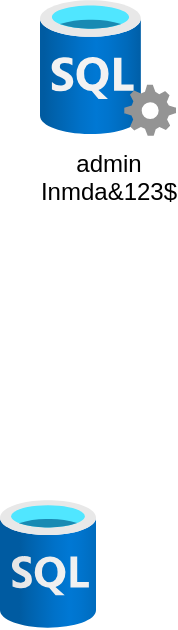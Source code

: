 <mxfile version="20.5.0" type="github">
  <diagram id="ME_5Fv0iitvOG-Ge-91V" name="Page-1">
    <mxGraphModel dx="782" dy="436" grid="1" gridSize="10" guides="1" tooltips="1" connect="1" arrows="1" fold="1" page="1" pageScale="1" pageWidth="850" pageHeight="1100" math="0" shadow="0">
      <root>
        <mxCell id="0" />
        <mxCell id="1" parent="0" />
        <mxCell id="XEJ2XPrYLcr-EgvQN0Tq-1" value="admin&lt;br&gt;Inmda&amp;amp;123$" style="aspect=fixed;html=1;points=[];align=center;image;fontSize=12;image=img/lib/azure2/databases/SQL_Server.svg;" vertex="1" parent="1">
          <mxGeometry x="100" y="160" width="68" height="68" as="geometry" />
        </mxCell>
        <mxCell id="XEJ2XPrYLcr-EgvQN0Tq-2" value="" style="aspect=fixed;html=1;points=[];align=center;image;fontSize=12;image=img/lib/azure2/databases/SQL_Database.svg;" vertex="1" parent="1">
          <mxGeometry x="80" y="410" width="48" height="64" as="geometry" />
        </mxCell>
      </root>
    </mxGraphModel>
  </diagram>
</mxfile>
